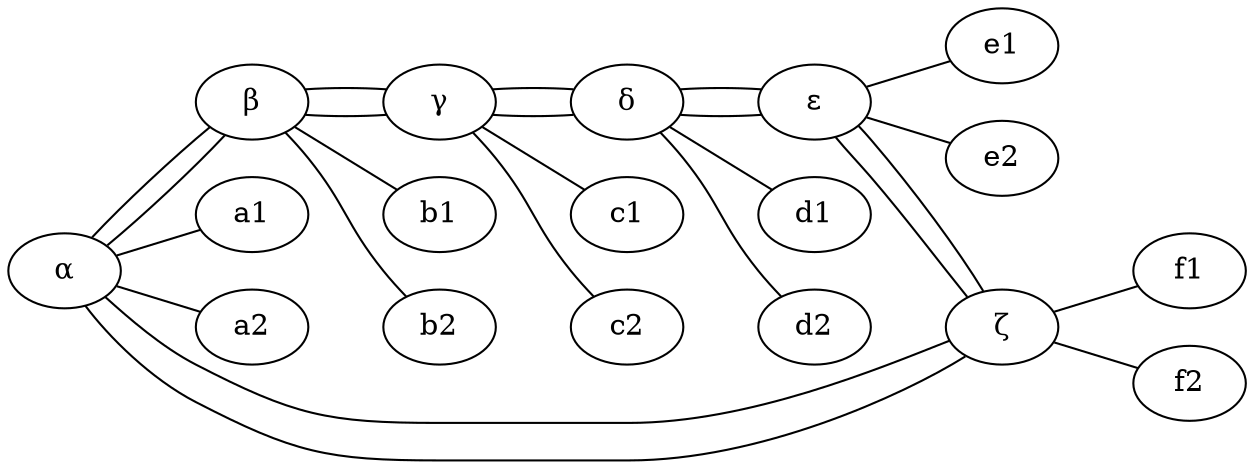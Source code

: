 graph {
    rankdir=LR

    a[label="&alpha;"]
    b[label="&beta;"]
    c[label="&gamma;"]
    d[label="&delta;"]
    e[label="&epsilon;"]
    f[label="&zeta;"]

    a -- b;
    b -- c;
    c -- d;
    d -- e;
    e -- f;
    f -- a;

    a -- b;
    b -- c;
    c -- d;
    d -- e;
    e -- f;
    f -- a;

    a -- a1;
    a -- a2;
    b -- b1;
    b -- b2;
    c -- c1;
    c -- c2;
    d -- d1;
    d -- d2;
    e -- e1;
    e -- e2;
    f -- f1;
    f -- f2;
}
